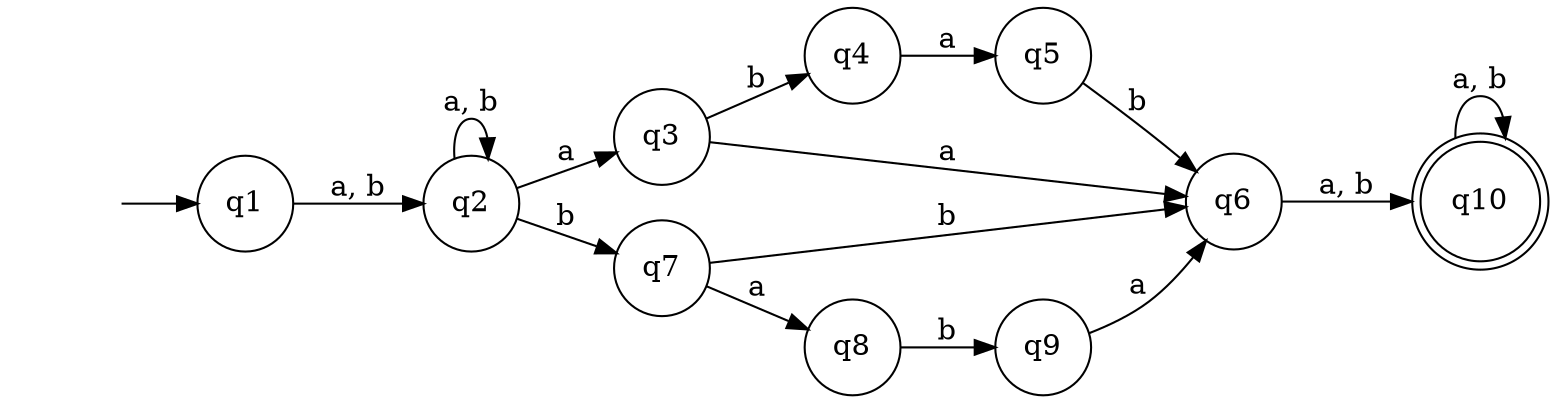 digraph task3_5_nka {
    rankdir=LR;
    node [shape = doublecircle]; q10;
    node [shape = circle];
    "" [shape = none];
    "" -> q1;
    q1 -> q2 [label="a, b"];
    q2 -> q2 [label="a, b"];
    q2 -> q3 [label="a"];
    q3 -> q4 [label="b"];
    q4 -> q5 [label="a"];
    q5 -> q6 [label="b"];
    q2 -> q7 [label="b"];
    q7 -> q8 [label="a"];
    q8 -> q9 [label="b"];
    q9 -> q6 [label="a"];
    q3 -> q6 [label="a"];
    q7 -> q6 [label="b"];
    q6 -> q10 [label="a, b"];
    q10 -> q10 [label="a, b"];
}